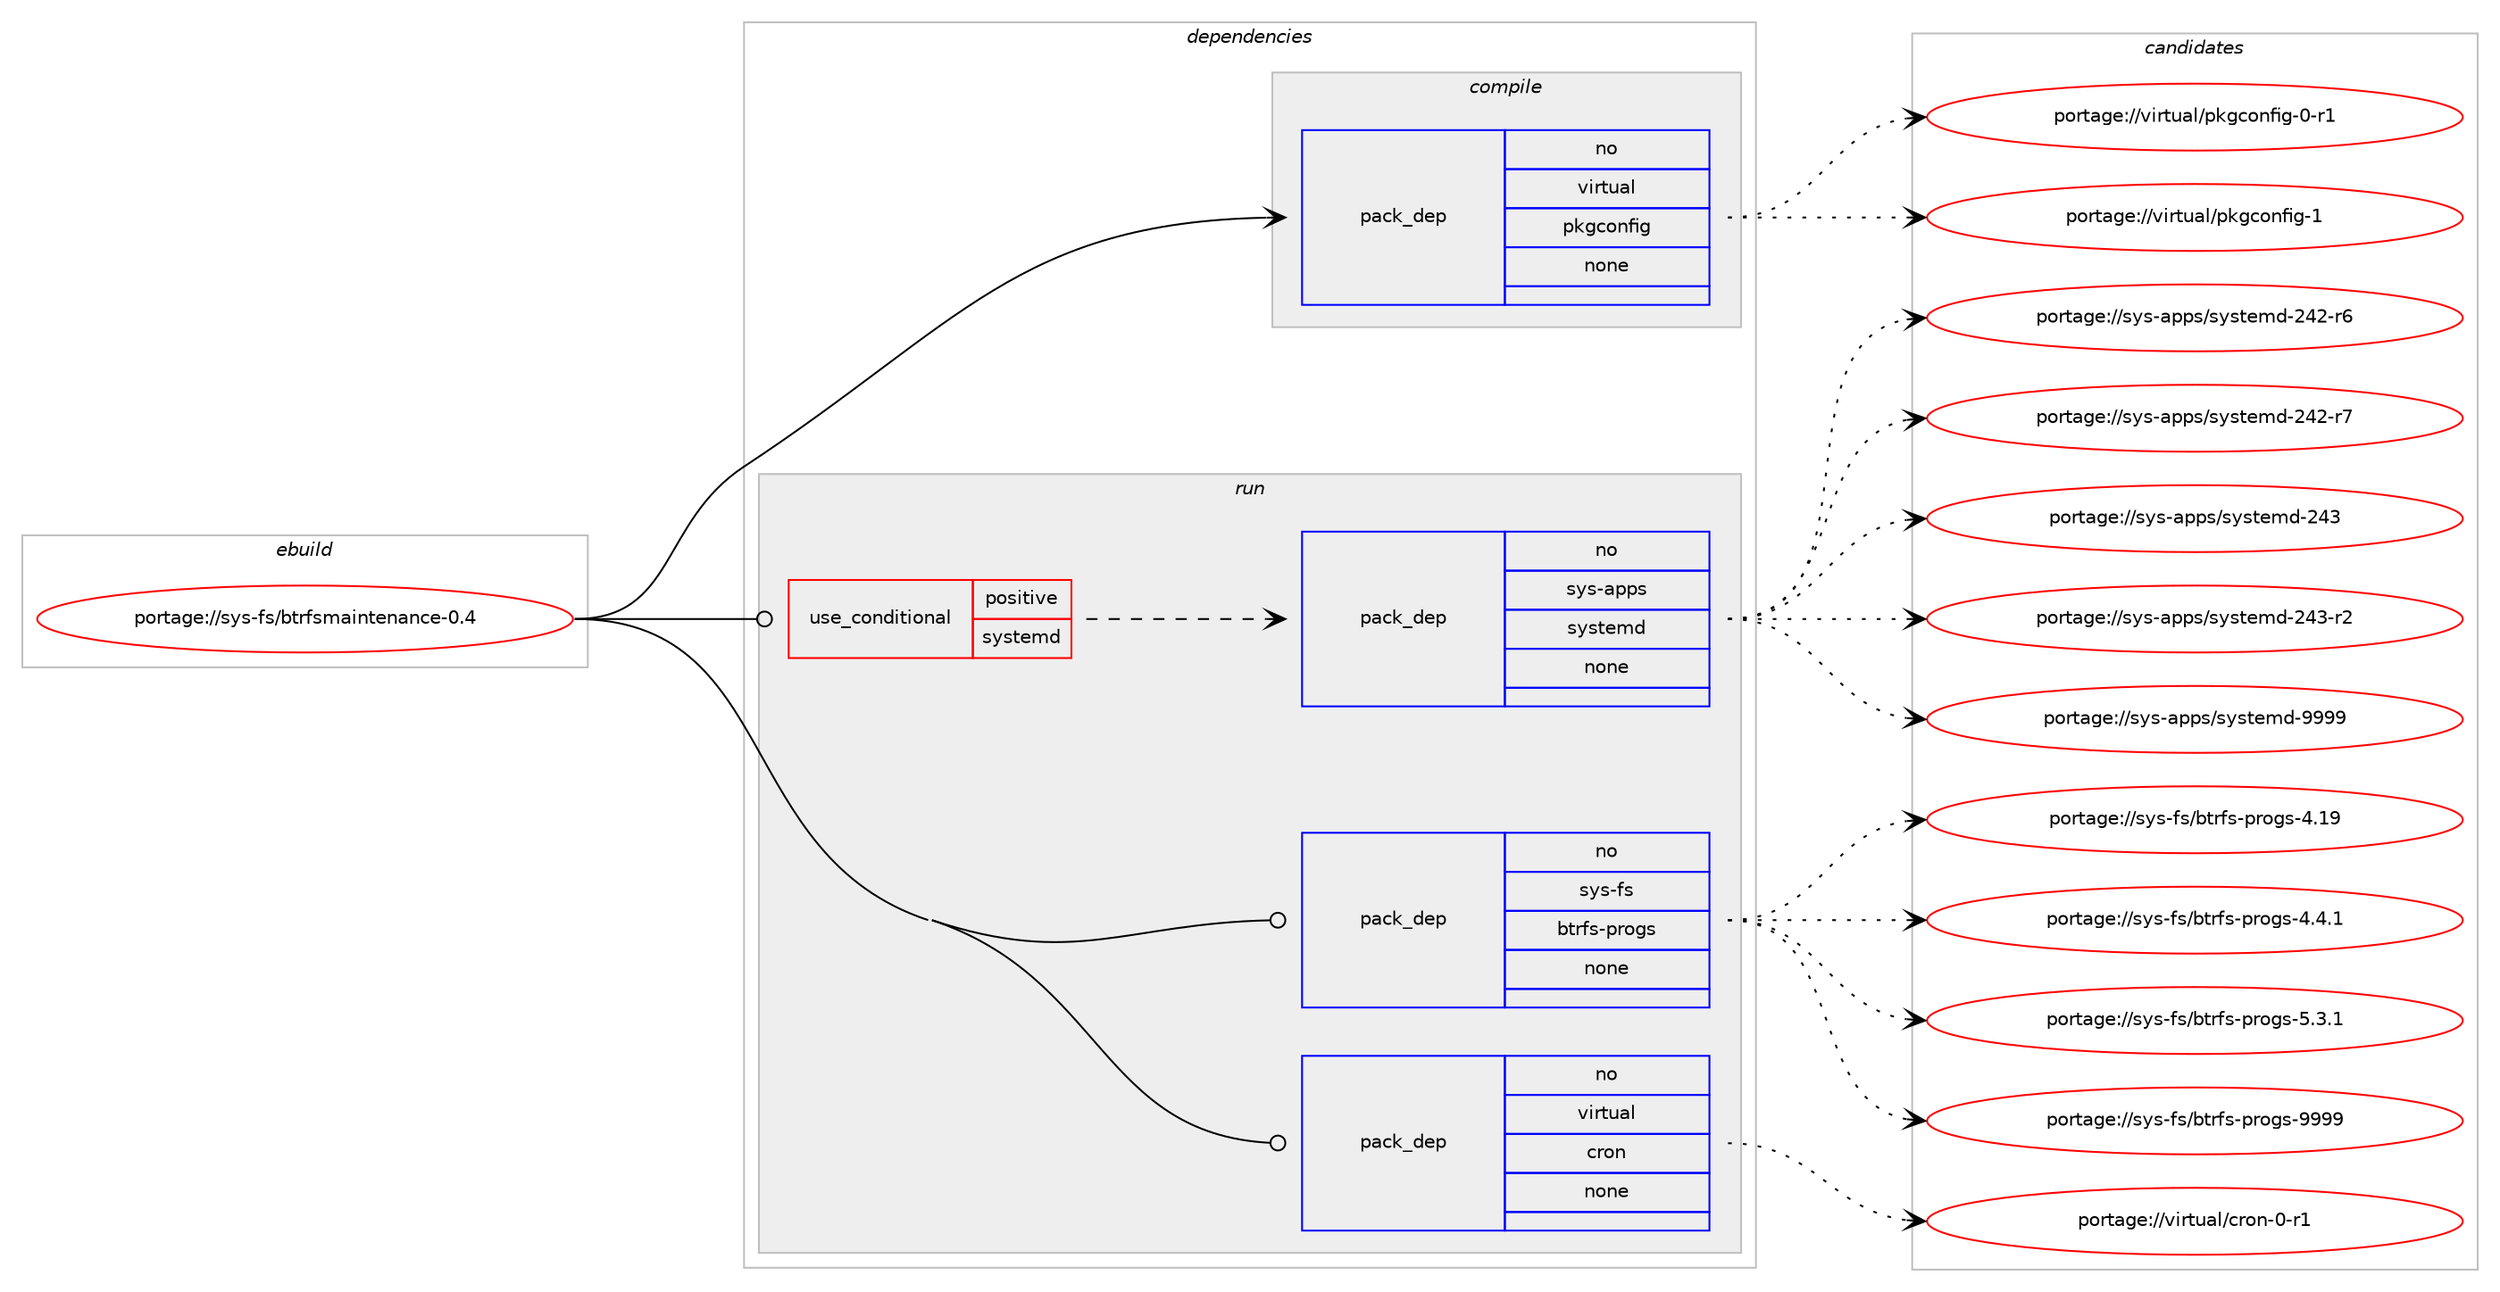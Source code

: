 digraph prolog {

# *************
# Graph options
# *************

newrank=true;
concentrate=true;
compound=true;
graph [rankdir=LR,fontname=Helvetica,fontsize=10,ranksep=1.5];#, ranksep=2.5, nodesep=0.2];
edge  [arrowhead=vee];
node  [fontname=Helvetica,fontsize=10];

# **********
# The ebuild
# **********

subgraph cluster_leftcol {
color=gray;
rank=same;
label=<<i>ebuild</i>>;
id [label="portage://sys-fs/btrfsmaintenance-0.4", color=red, width=4, href="../sys-fs/btrfsmaintenance-0.4.svg"];
}

# ****************
# The dependencies
# ****************

subgraph cluster_midcol {
color=gray;
label=<<i>dependencies</i>>;
subgraph cluster_compile {
fillcolor="#eeeeee";
style=filled;
label=<<i>compile</i>>;
subgraph pack314882 {
dependency424805 [label=<<TABLE BORDER="0" CELLBORDER="1" CELLSPACING="0" CELLPADDING="4" WIDTH="220"><TR><TD ROWSPAN="6" CELLPADDING="30">pack_dep</TD></TR><TR><TD WIDTH="110">no</TD></TR><TR><TD>virtual</TD></TR><TR><TD>pkgconfig</TD></TR><TR><TD>none</TD></TR><TR><TD></TD></TR></TABLE>>, shape=none, color=blue];
}
id:e -> dependency424805:w [weight=20,style="solid",arrowhead="vee"];
}
subgraph cluster_compileandrun {
fillcolor="#eeeeee";
style=filled;
label=<<i>compile and run</i>>;
}
subgraph cluster_run {
fillcolor="#eeeeee";
style=filled;
label=<<i>run</i>>;
subgraph cond102817 {
dependency424806 [label=<<TABLE BORDER="0" CELLBORDER="1" CELLSPACING="0" CELLPADDING="4"><TR><TD ROWSPAN="3" CELLPADDING="10">use_conditional</TD></TR><TR><TD>positive</TD></TR><TR><TD>systemd</TD></TR></TABLE>>, shape=none, color=red];
subgraph pack314883 {
dependency424807 [label=<<TABLE BORDER="0" CELLBORDER="1" CELLSPACING="0" CELLPADDING="4" WIDTH="220"><TR><TD ROWSPAN="6" CELLPADDING="30">pack_dep</TD></TR><TR><TD WIDTH="110">no</TD></TR><TR><TD>sys-apps</TD></TR><TR><TD>systemd</TD></TR><TR><TD>none</TD></TR><TR><TD></TD></TR></TABLE>>, shape=none, color=blue];
}
dependency424806:e -> dependency424807:w [weight=20,style="dashed",arrowhead="vee"];
}
id:e -> dependency424806:w [weight=20,style="solid",arrowhead="odot"];
subgraph pack314884 {
dependency424808 [label=<<TABLE BORDER="0" CELLBORDER="1" CELLSPACING="0" CELLPADDING="4" WIDTH="220"><TR><TD ROWSPAN="6" CELLPADDING="30">pack_dep</TD></TR><TR><TD WIDTH="110">no</TD></TR><TR><TD>sys-fs</TD></TR><TR><TD>btrfs-progs</TD></TR><TR><TD>none</TD></TR><TR><TD></TD></TR></TABLE>>, shape=none, color=blue];
}
id:e -> dependency424808:w [weight=20,style="solid",arrowhead="odot"];
subgraph pack314885 {
dependency424809 [label=<<TABLE BORDER="0" CELLBORDER="1" CELLSPACING="0" CELLPADDING="4" WIDTH="220"><TR><TD ROWSPAN="6" CELLPADDING="30">pack_dep</TD></TR><TR><TD WIDTH="110">no</TD></TR><TR><TD>virtual</TD></TR><TR><TD>cron</TD></TR><TR><TD>none</TD></TR><TR><TD></TD></TR></TABLE>>, shape=none, color=blue];
}
id:e -> dependency424809:w [weight=20,style="solid",arrowhead="odot"];
}
}

# **************
# The candidates
# **************

subgraph cluster_choices {
rank=same;
color=gray;
label=<<i>candidates</i>>;

subgraph choice314882 {
color=black;
nodesep=1;
choiceportage11810511411611797108471121071039911111010210510345484511449 [label="portage://virtual/pkgconfig-0-r1", color=red, width=4,href="../virtual/pkgconfig-0-r1.svg"];
choiceportage1181051141161179710847112107103991111101021051034549 [label="portage://virtual/pkgconfig-1", color=red, width=4,href="../virtual/pkgconfig-1.svg"];
dependency424805:e -> choiceportage11810511411611797108471121071039911111010210510345484511449:w [style=dotted,weight="100"];
dependency424805:e -> choiceportage1181051141161179710847112107103991111101021051034549:w [style=dotted,weight="100"];
}
subgraph choice314883 {
color=black;
nodesep=1;
choiceportage115121115459711211211547115121115116101109100455052504511454 [label="portage://sys-apps/systemd-242-r6", color=red, width=4,href="../sys-apps/systemd-242-r6.svg"];
choiceportage115121115459711211211547115121115116101109100455052504511455 [label="portage://sys-apps/systemd-242-r7", color=red, width=4,href="../sys-apps/systemd-242-r7.svg"];
choiceportage11512111545971121121154711512111511610110910045505251 [label="portage://sys-apps/systemd-243", color=red, width=4,href="../sys-apps/systemd-243.svg"];
choiceportage115121115459711211211547115121115116101109100455052514511450 [label="portage://sys-apps/systemd-243-r2", color=red, width=4,href="../sys-apps/systemd-243-r2.svg"];
choiceportage1151211154597112112115471151211151161011091004557575757 [label="portage://sys-apps/systemd-9999", color=red, width=4,href="../sys-apps/systemd-9999.svg"];
dependency424807:e -> choiceportage115121115459711211211547115121115116101109100455052504511454:w [style=dotted,weight="100"];
dependency424807:e -> choiceportage115121115459711211211547115121115116101109100455052504511455:w [style=dotted,weight="100"];
dependency424807:e -> choiceportage11512111545971121121154711512111511610110910045505251:w [style=dotted,weight="100"];
dependency424807:e -> choiceportage115121115459711211211547115121115116101109100455052514511450:w [style=dotted,weight="100"];
dependency424807:e -> choiceportage1151211154597112112115471151211151161011091004557575757:w [style=dotted,weight="100"];
}
subgraph choice314884 {
color=black;
nodesep=1;
choiceportage115121115451021154798116114102115451121141111031154552464957 [label="portage://sys-fs/btrfs-progs-4.19", color=red, width=4,href="../sys-fs/btrfs-progs-4.19.svg"];
choiceportage11512111545102115479811611410211545112114111103115455246524649 [label="portage://sys-fs/btrfs-progs-4.4.1", color=red, width=4,href="../sys-fs/btrfs-progs-4.4.1.svg"];
choiceportage11512111545102115479811611410211545112114111103115455346514649 [label="portage://sys-fs/btrfs-progs-5.3.1", color=red, width=4,href="../sys-fs/btrfs-progs-5.3.1.svg"];
choiceportage115121115451021154798116114102115451121141111031154557575757 [label="portage://sys-fs/btrfs-progs-9999", color=red, width=4,href="../sys-fs/btrfs-progs-9999.svg"];
dependency424808:e -> choiceportage115121115451021154798116114102115451121141111031154552464957:w [style=dotted,weight="100"];
dependency424808:e -> choiceportage11512111545102115479811611410211545112114111103115455246524649:w [style=dotted,weight="100"];
dependency424808:e -> choiceportage11512111545102115479811611410211545112114111103115455346514649:w [style=dotted,weight="100"];
dependency424808:e -> choiceportage115121115451021154798116114102115451121141111031154557575757:w [style=dotted,weight="100"];
}
subgraph choice314885 {
color=black;
nodesep=1;
choiceportage11810511411611797108479911411111045484511449 [label="portage://virtual/cron-0-r1", color=red, width=4,href="../virtual/cron-0-r1.svg"];
dependency424809:e -> choiceportage11810511411611797108479911411111045484511449:w [style=dotted,weight="100"];
}
}

}
